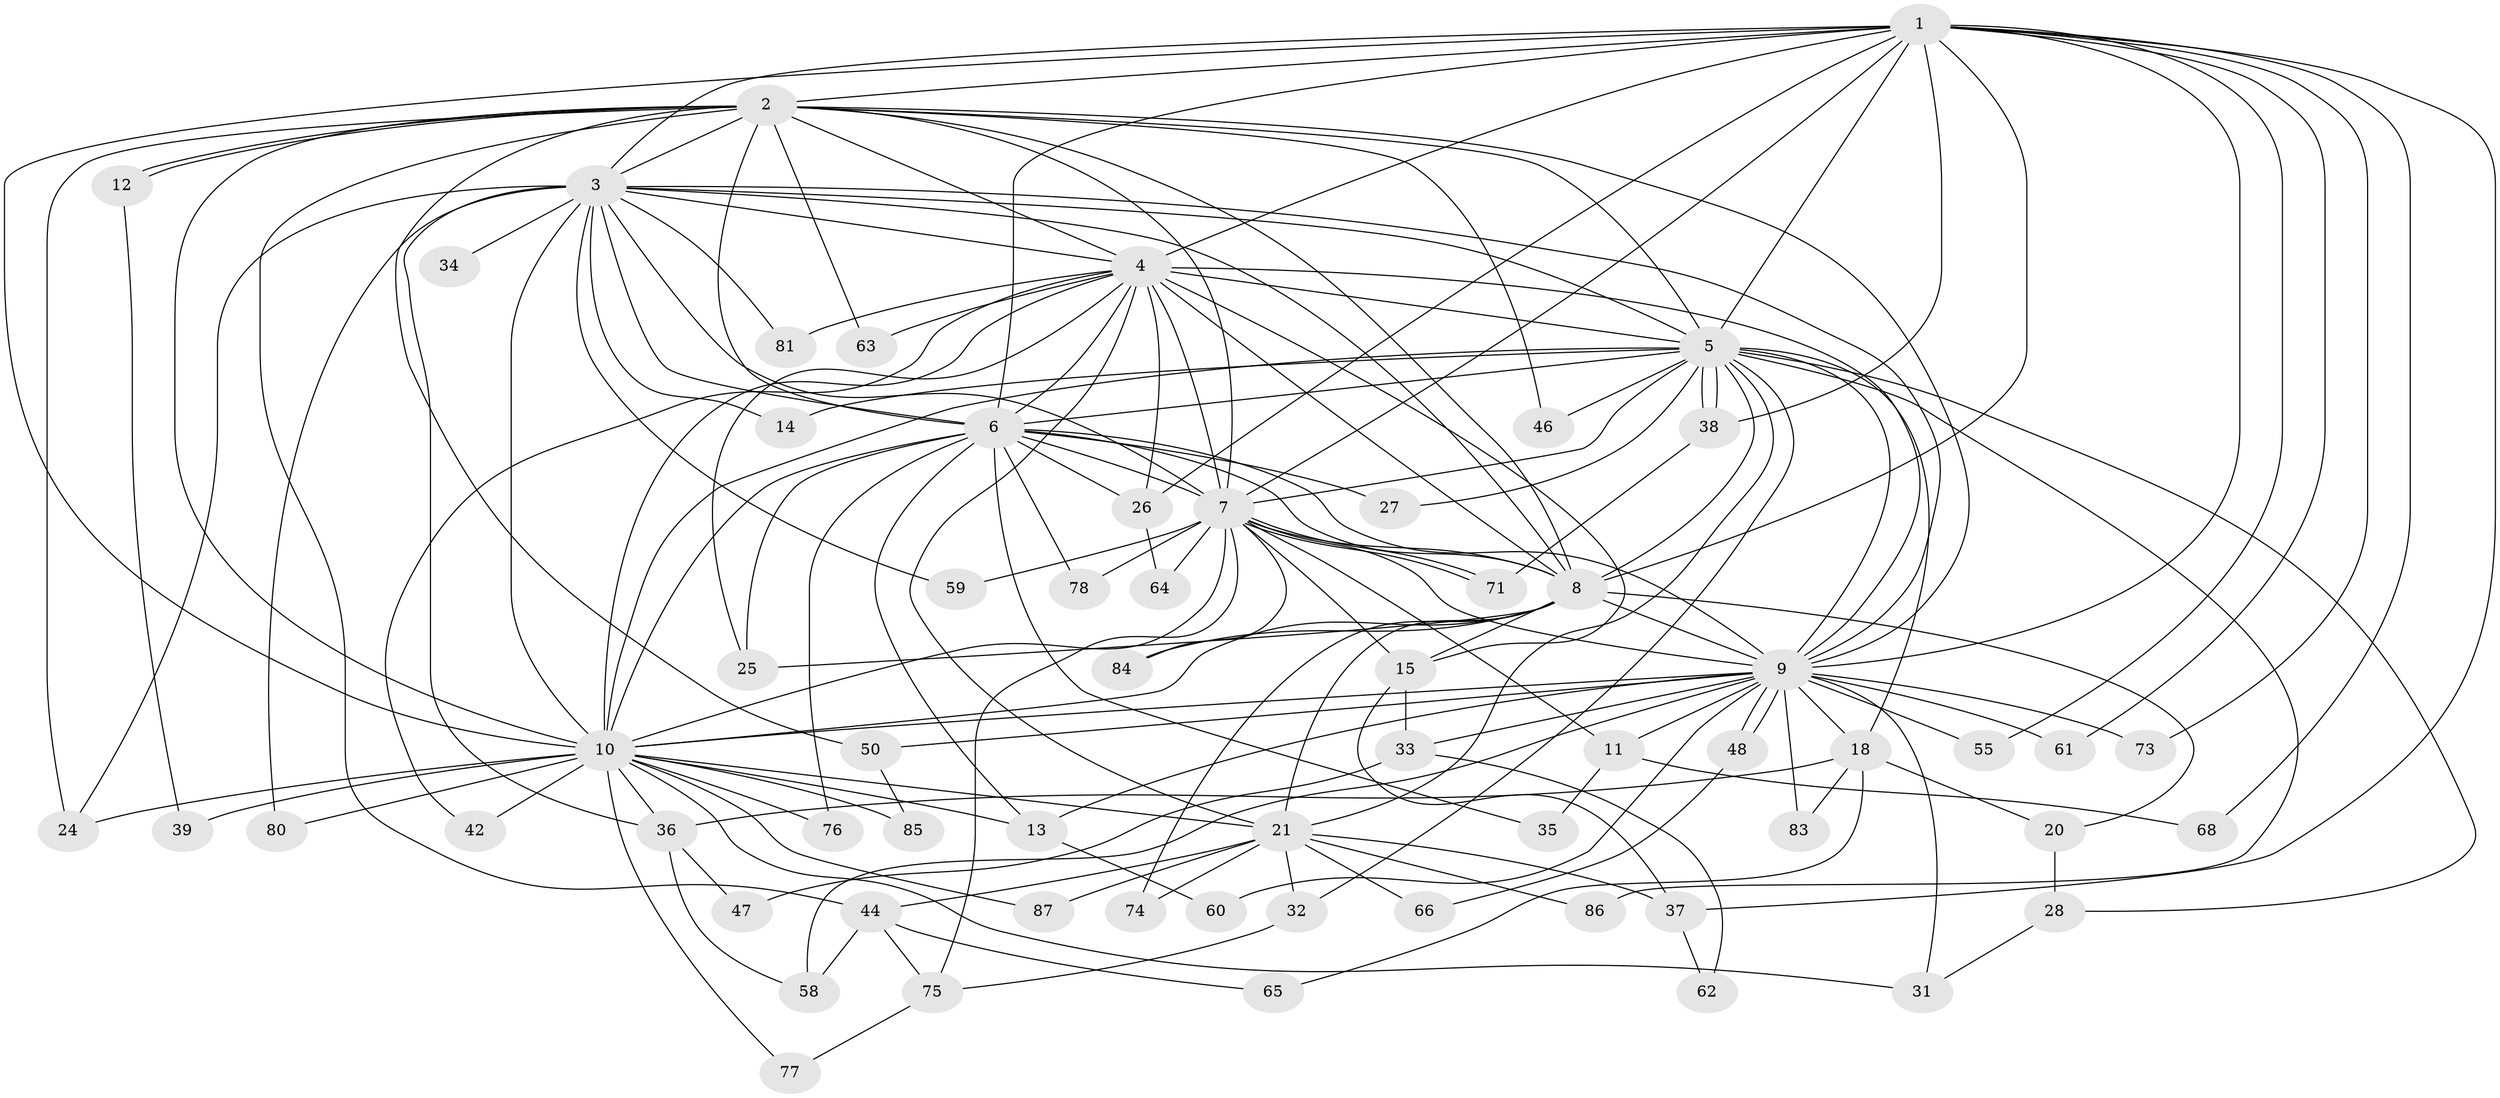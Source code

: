 // original degree distribution, {18: 0.011363636363636364, 17: 0.03409090909090909, 16: 0.022727272727272728, 23: 0.011363636363636364, 15: 0.011363636363636364, 26: 0.011363636363636364, 22: 0.011363636363636364, 4: 0.125, 3: 0.20454545454545456, 2: 0.5, 5: 0.045454545454545456, 9: 0.011363636363636364}
// Generated by graph-tools (version 1.1) at 2025/41/03/06/25 10:41:41]
// undirected, 63 vertices, 164 edges
graph export_dot {
graph [start="1"]
  node [color=gray90,style=filled];
  1 [super="+57"];
  2 [super="+72"];
  3 [super="+19"];
  4 [super="+41"];
  5 [super="+22"];
  6 [super="+17"];
  7 [super="+23"];
  8 [super="+30"];
  9 [super="+40"];
  10 [super="+52"];
  11;
  12;
  13 [super="+69"];
  14;
  15 [super="+16"];
  18 [super="+45"];
  20;
  21 [super="+29"];
  24 [super="+51"];
  25 [super="+43"];
  26 [super="+53"];
  27;
  28;
  31 [super="+67"];
  32 [super="+54"];
  33;
  34;
  35;
  36 [super="+49"];
  37 [super="+56"];
  38 [super="+70"];
  39;
  42;
  44;
  46;
  47;
  48;
  50;
  55;
  58 [super="+82"];
  59;
  60;
  61;
  62;
  63;
  64;
  65;
  66;
  68;
  71 [super="+79"];
  73;
  74;
  75 [super="+88"];
  76;
  77;
  78;
  80;
  81;
  83;
  84;
  85;
  86;
  87;
  1 -- 2;
  1 -- 3;
  1 -- 4;
  1 -- 5 [weight=2];
  1 -- 6;
  1 -- 7;
  1 -- 8;
  1 -- 9 [weight=2];
  1 -- 10;
  1 -- 37;
  1 -- 55;
  1 -- 61;
  1 -- 68;
  1 -- 73;
  1 -- 26;
  1 -- 38;
  2 -- 3;
  2 -- 4;
  2 -- 5;
  2 -- 6;
  2 -- 7;
  2 -- 8;
  2 -- 9;
  2 -- 10;
  2 -- 12;
  2 -- 12;
  2 -- 24 [weight=2];
  2 -- 44;
  2 -- 46;
  2 -- 50;
  2 -- 63;
  3 -- 4;
  3 -- 5;
  3 -- 6;
  3 -- 7;
  3 -- 8;
  3 -- 9;
  3 -- 10 [weight=3];
  3 -- 14;
  3 -- 34 [weight=2];
  3 -- 36;
  3 -- 59;
  3 -- 80;
  3 -- 81;
  3 -- 24;
  4 -- 5 [weight=2];
  4 -- 6;
  4 -- 7;
  4 -- 8;
  4 -- 9;
  4 -- 10;
  4 -- 15;
  4 -- 21;
  4 -- 25;
  4 -- 26;
  4 -- 42;
  4 -- 81;
  4 -- 63;
  5 -- 6;
  5 -- 7 [weight=2];
  5 -- 8;
  5 -- 9 [weight=2];
  5 -- 10;
  5 -- 14;
  5 -- 18;
  5 -- 21;
  5 -- 27;
  5 -- 28;
  5 -- 38;
  5 -- 38;
  5 -- 46;
  5 -- 86;
  5 -- 32;
  6 -- 7;
  6 -- 8;
  6 -- 9 [weight=2];
  6 -- 10;
  6 -- 13;
  6 -- 25;
  6 -- 26;
  6 -- 27;
  6 -- 35;
  6 -- 78;
  6 -- 76;
  7 -- 8;
  7 -- 9;
  7 -- 10;
  7 -- 11;
  7 -- 15;
  7 -- 59;
  7 -- 71;
  7 -- 71;
  7 -- 75;
  7 -- 84;
  7 -- 64;
  7 -- 78;
  8 -- 9;
  8 -- 10;
  8 -- 20;
  8 -- 74;
  8 -- 84;
  8 -- 15;
  8 -- 21;
  8 -- 25;
  9 -- 10;
  9 -- 11;
  9 -- 18;
  9 -- 31;
  9 -- 33;
  9 -- 48;
  9 -- 48;
  9 -- 50;
  9 -- 55;
  9 -- 60;
  9 -- 61;
  9 -- 73;
  9 -- 83;
  9 -- 13;
  9 -- 58;
  10 -- 13;
  10 -- 36;
  10 -- 39;
  10 -- 42;
  10 -- 77;
  10 -- 80;
  10 -- 85;
  10 -- 87;
  10 -- 21;
  10 -- 24;
  10 -- 76;
  10 -- 31;
  11 -- 35;
  11 -- 68;
  12 -- 39;
  13 -- 60;
  15 -- 33;
  15 -- 37;
  18 -- 20;
  18 -- 65;
  18 -- 83;
  18 -- 36 [weight=2];
  20 -- 28;
  21 -- 32 [weight=2];
  21 -- 37;
  21 -- 44;
  21 -- 74;
  21 -- 87;
  21 -- 66;
  21 -- 86;
  26 -- 64;
  28 -- 31;
  32 -- 75;
  33 -- 47;
  33 -- 62;
  36 -- 47;
  36 -- 58;
  37 -- 62;
  38 -- 71;
  44 -- 58;
  44 -- 65;
  44 -- 75;
  48 -- 66;
  50 -- 85;
  75 -- 77;
}
